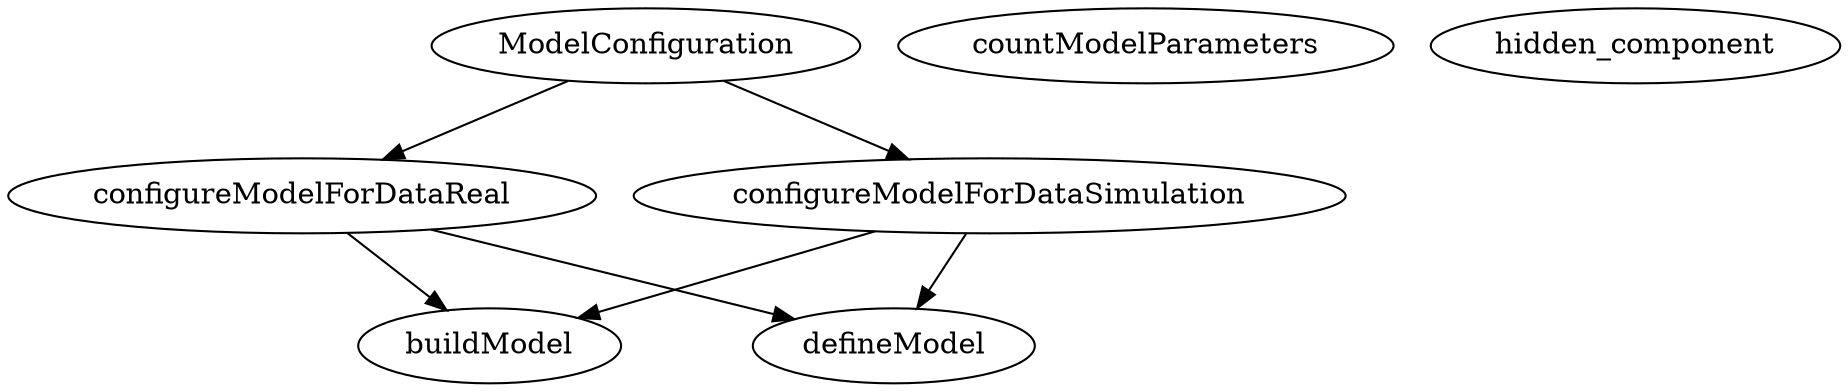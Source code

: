 /* Created by mdot for Matlab */
digraph m2html {
  ModelConfiguration -> configureModelForDataReal;
  ModelConfiguration -> configureModelForDataSimulation;
  configureModelForDataReal -> buildModel;
  configureModelForDataReal -> defineModel;
  configureModelForDataSimulation -> buildModel;
  configureModelForDataSimulation -> defineModel;

  ModelConfiguration [URL="ModelConfiguration.html"];
  buildModel [URL="buildModel.html"];
  configureModelForDataReal [URL="configureModelForDataReal.html"];
  configureModelForDataSimulation [URL="configureModelForDataSimulation.html"];
  countModelParameters [URL="countModelParameters.html"];
  defineModel [URL="defineModel.html"];
  hidden_component [URL="hidden_component.html"];
}